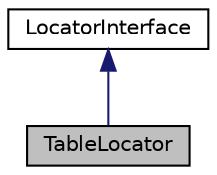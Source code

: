 digraph "TableLocator"
{
  edge [fontname="Helvetica",fontsize="10",labelfontname="Helvetica",labelfontsize="10"];
  node [fontname="Helvetica",fontsize="10",shape=record];
  Node1 [label="TableLocator",height=0.2,width=0.4,color="black", fillcolor="grey75", style="filled", fontcolor="black"];
  Node2 -> Node1 [dir="back",color="midnightblue",fontsize="10",style="solid",fontname="Helvetica"];
  Node2 [label="LocatorInterface",height=0.2,width=0.4,color="black", fillcolor="white", style="filled",URL="$interface_cake_1_1_o_r_m_1_1_locator_1_1_locator_interface.html"];
}
